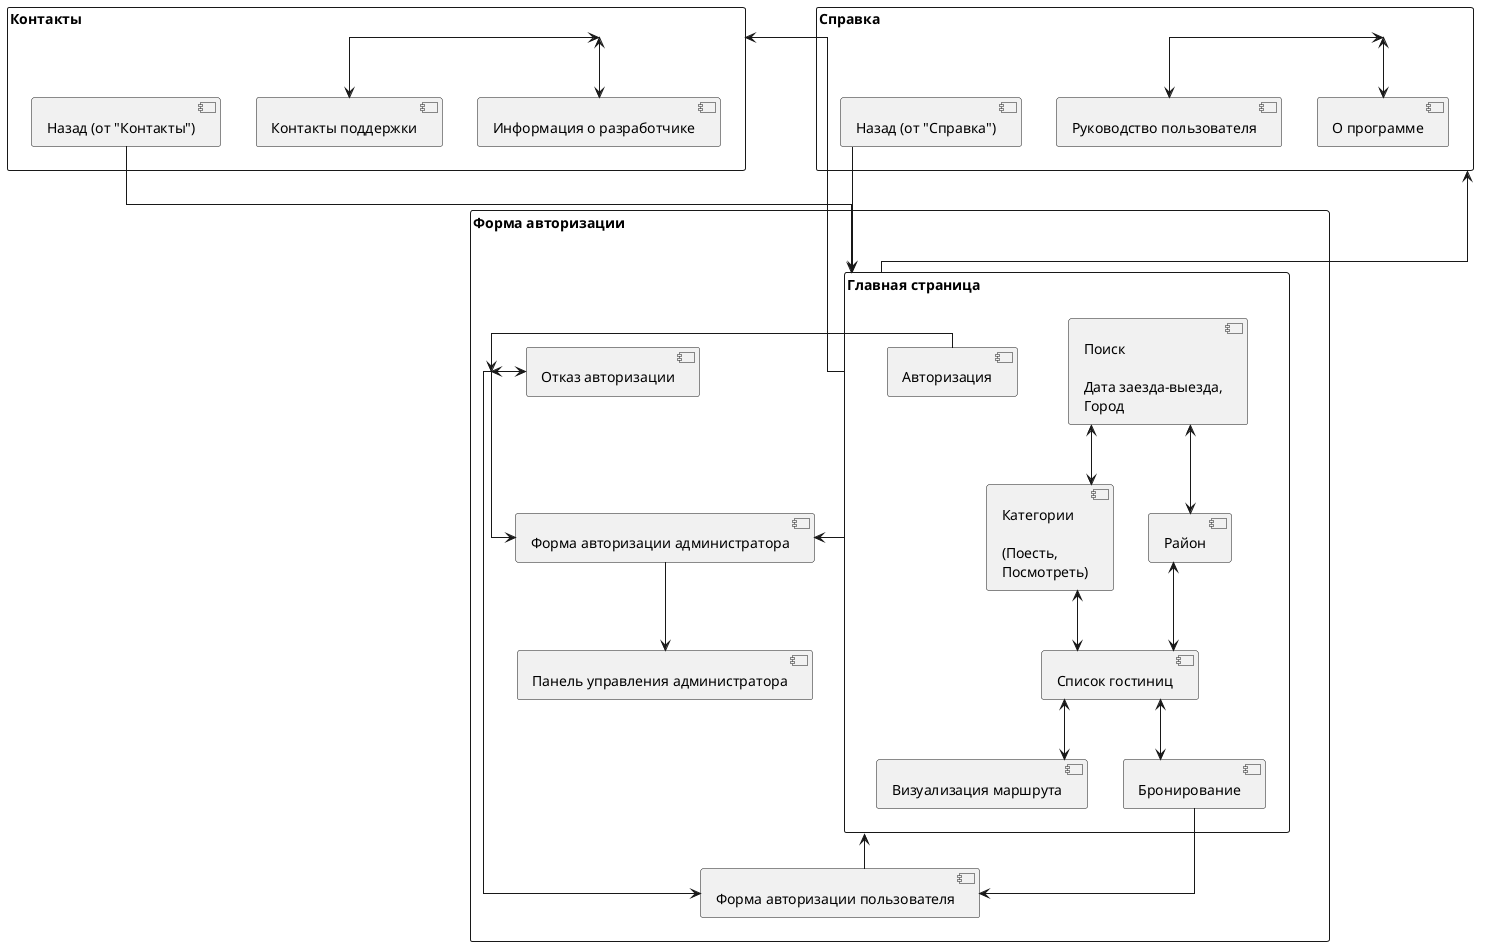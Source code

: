 @startuml пользовательский_интерфейс

skinparam Linetype ortho
skinparam packageStyle Rectangle
skinparam PackageTitleAlignment left

package "Форма авторизации" {
  [Форма авторизации] --> [Форма авторизации пользователя]
  [Форма авторизации] --> [Форма авторизации администратора]
  [Форма авторизации] <--> [Отказ авторизации]
  [Форма авторизации пользователя] --> [Главная страница]
  [Форма авторизации администратора] --> [Панель управления администратора]

' Форма авторизации - форма
' Отказ авторизации - форма + кнопка закрытия (в ней)
}

package "Контакты" {
  [Контакты] <--> [Информация о разработчике]
  [Контакты] <--> [Контакты поддержки]
  [Назад (от "Контакты")] --> [Главная страница]

' Контакты - форма
' Информация о разработчике, Контакты поддержки - форма + кнопка закрытия (в ней)
' Назад - кнопка
}

package "Справка" {
  [Справка] <--> [О программе]
  [Справка] <--> [Руководство пользователя]
  [Назад (от "Справка")] --> [Главная страница]

' Справка - форма
' О программе, Руководство пользователя - форма + кнопка закрытия (в ней)
' Назад - кнопка
}

package "Главная страница" {
  [Главная страница] --> [Справка]
  [Главная страница] --> [Контакты]
  [Поиск\n\nДата заезда-выезда,\nГород] <--> [Категории\n\n(Поесть,\nПосмотреть)]
  [Поиск\n\nДата заезда-выезда,\nГород] <--> [Район]
  [Категории\n\n(Поесть,\nПосмотреть)] <--> [Список гостиниц]
  [Район] <--> [Список гостиниц]
  [Список гостиниц] <--> [Визуализация маршрута]
  [Список гостиниц] <--> [Бронирование]
  [Авторизация] --> [Форма авторизации]
  [Бронирование] --> [Форма авторизации пользователя]
  [Главная страница] --> [Форма авторизации администратора]

' Главная страница, Поиск - форма
' Справка, Контакты, Выход - кнопка
}

@enduml
